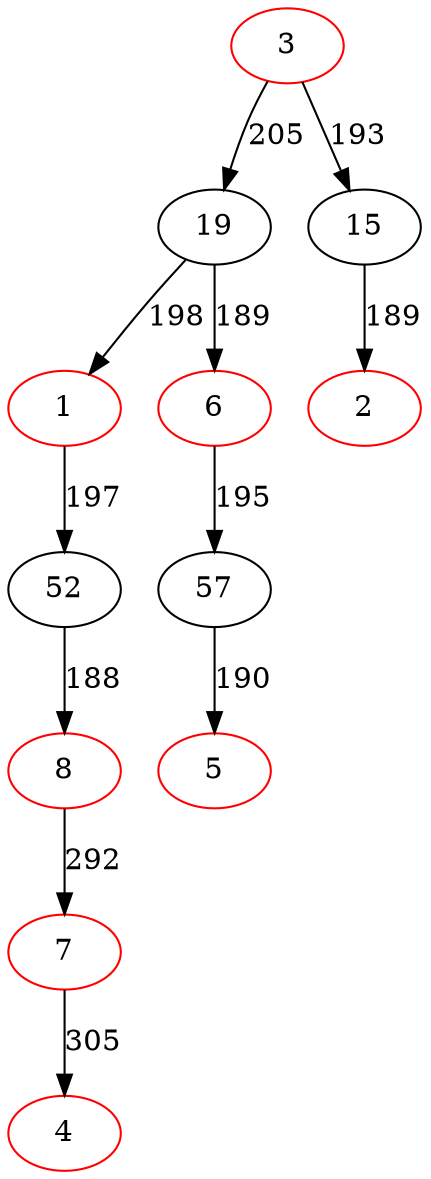 digraph {
3[color=red]
19[color=black]
1[color=red]
52[color=black]
8[color=red]
7[color=red]
4[color=red]
7->4[label=305]
8->7[label=292]
52->8[label=188]
1->52[label=197]
19->1[label=198]
6[color=red]
57[color=black]
5[color=red]
57->5[label=190]
6->57[label=195]
19->6[label=189]
3->19[label=205]
15[color=black]
2[color=red]
15->2[label=189]
3->15[label=193]
}